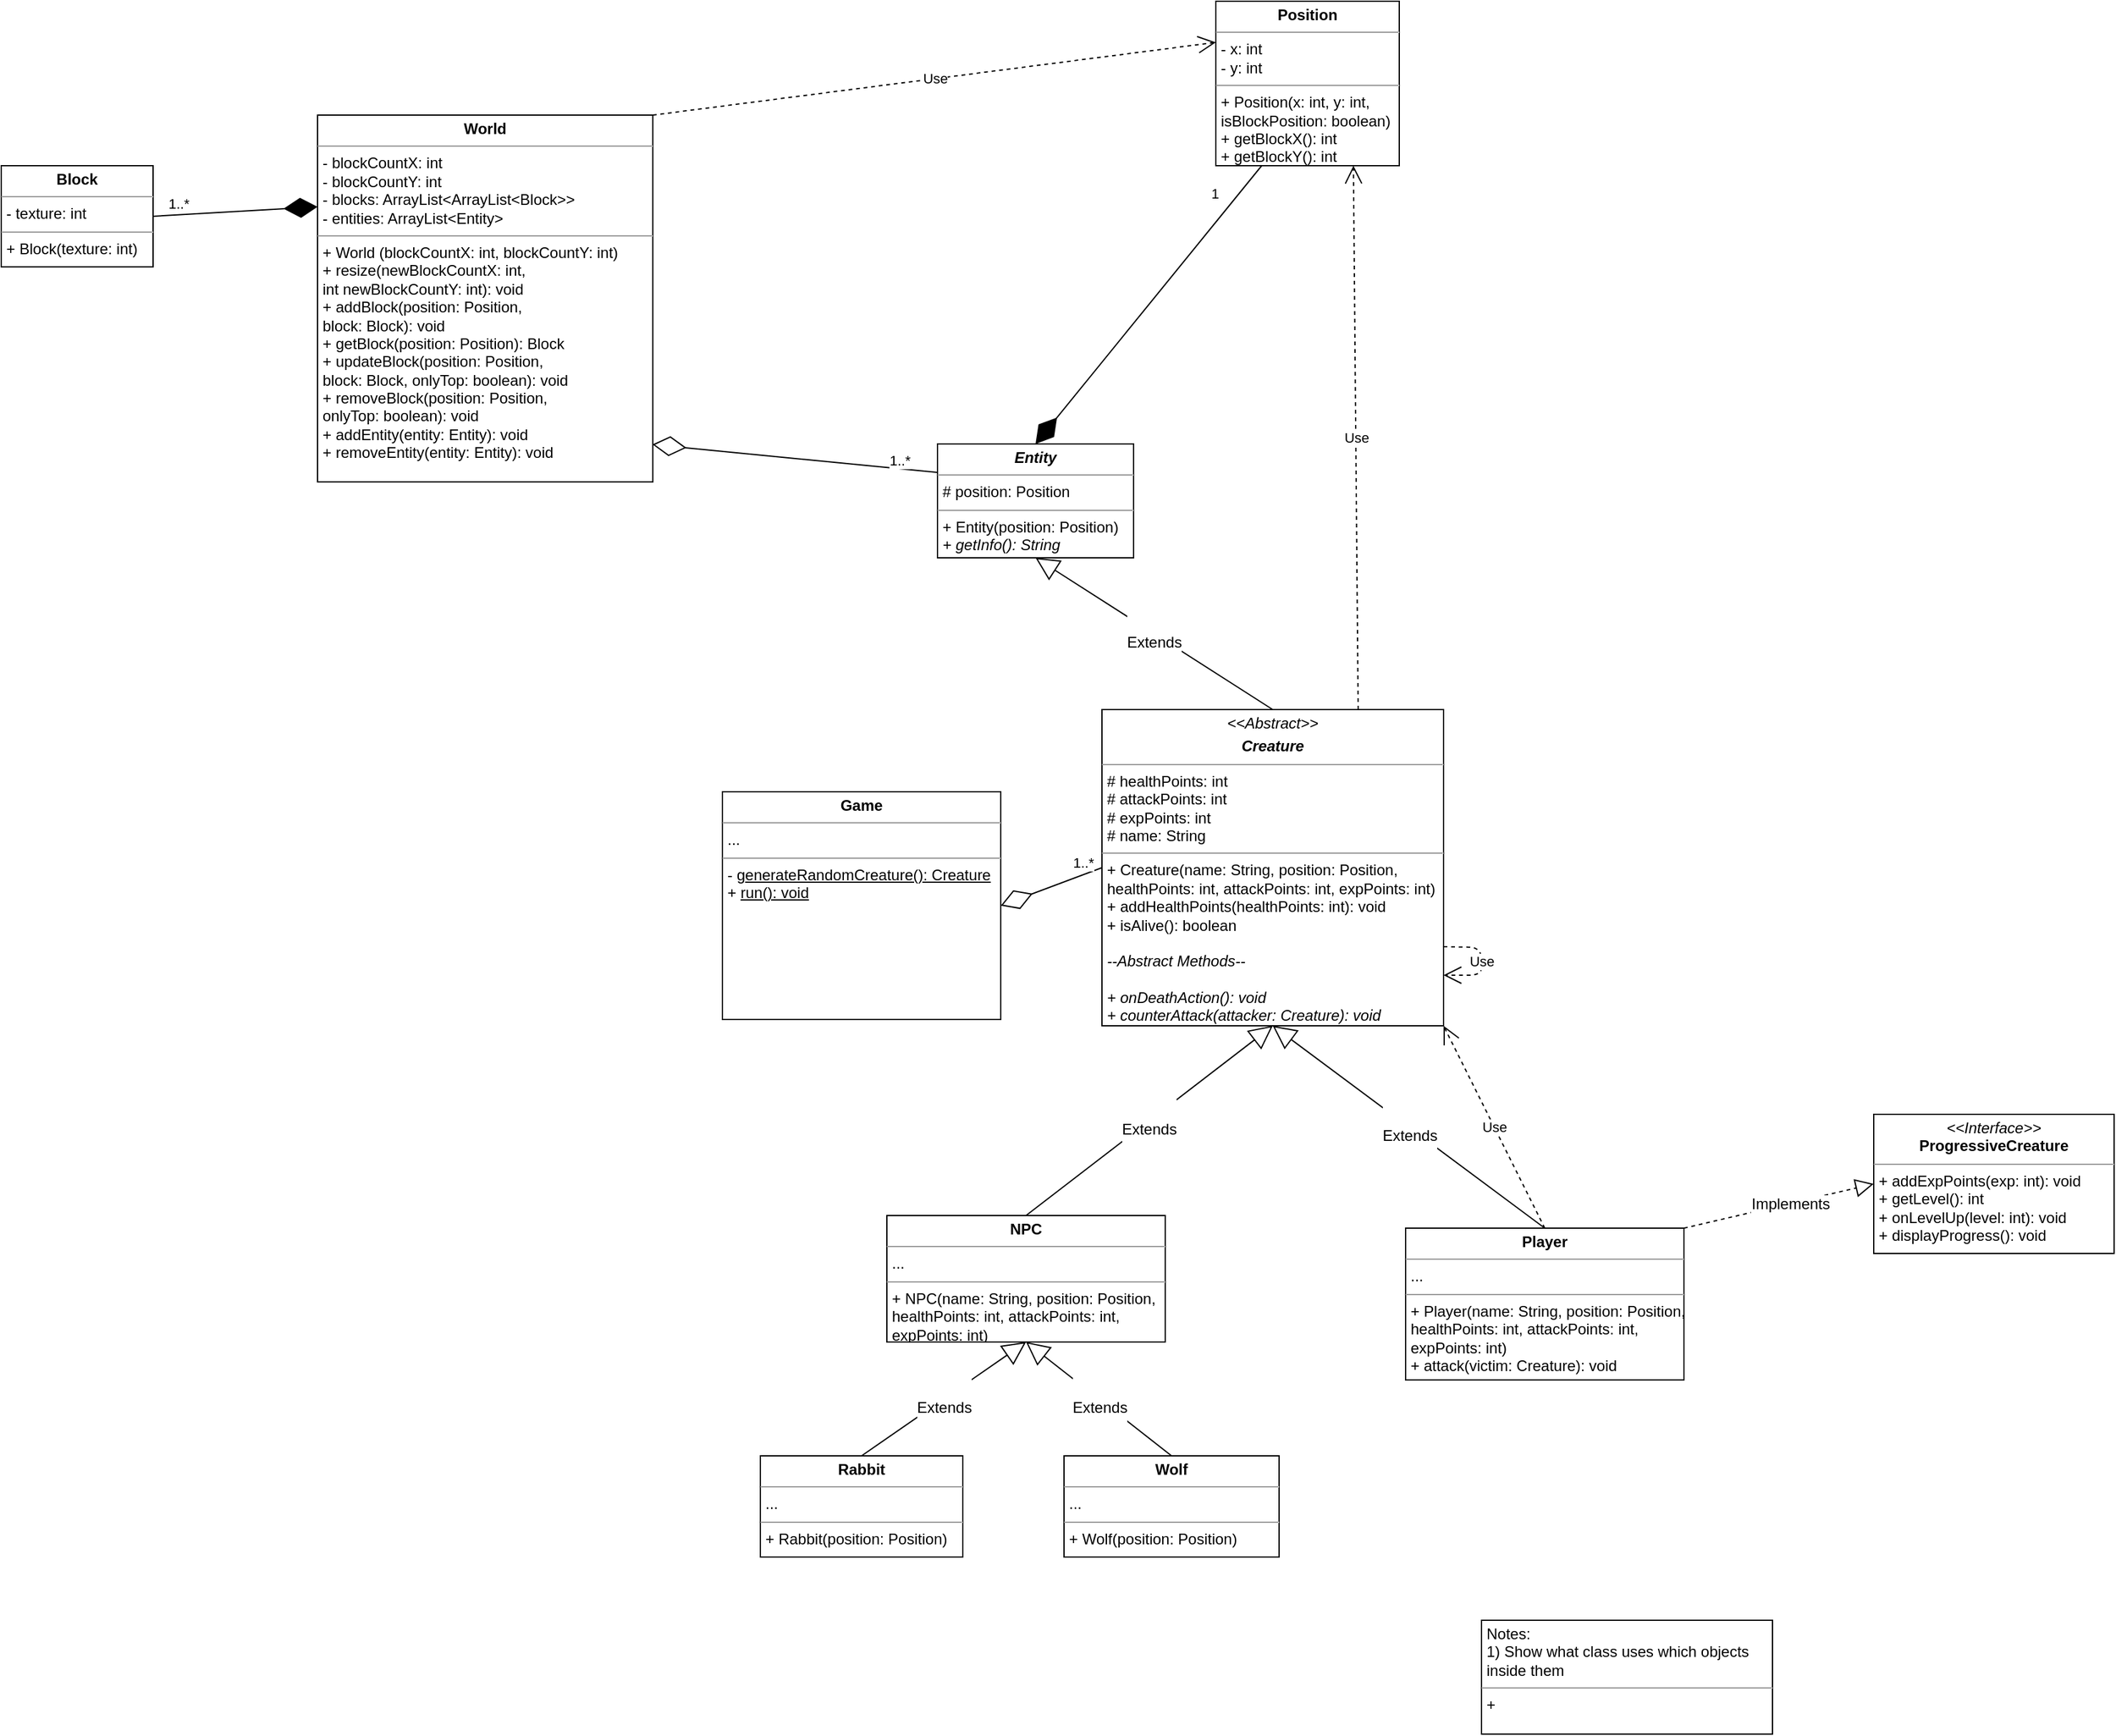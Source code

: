 <mxfile version="13.0.9" type="github">
  <diagram id="jUj3XkuyWMiYx8Db-KqB" name="Page-1">
    <mxGraphModel dx="2553" dy="4028" grid="1" gridSize="10" guides="1" tooltips="1" connect="1" arrows="1" fold="1" page="1" pageScale="1" pageWidth="850" pageHeight="1100" math="0" shadow="0">
      <root>
        <mxCell id="0" />
        <mxCell id="1" parent="0" />
        <mxCell id="C1xKzkM91UP0bxz_QSj5-5" value="&lt;p style=&quot;margin: 4px 0px 0px ; text-align: center&quot;&gt;&lt;i&gt;&amp;lt;&amp;lt;Interface&amp;gt;&amp;gt;&lt;/i&gt;&lt;br&gt;&lt;b&gt;ProgressiveCreature&lt;/b&gt;&lt;/p&gt;&lt;hr size=&quot;1&quot;&gt;&lt;p style=&quot;margin: 0px 0px 0px 4px&quot;&gt;+ addExpPoints(exp: int): void&lt;br&gt;+ getLevel(): int&lt;/p&gt;&lt;p style=&quot;margin: 0px 0px 0px 4px&quot;&gt;+ onLevelUp(level: int): void&lt;/p&gt;&lt;p style=&quot;margin: 0px 0px 0px 4px&quot;&gt;+ displayProgress(): void&lt;br&gt;&lt;/p&gt;" style="verticalAlign=top;align=left;overflow=fill;fontSize=12;fontFamily=Helvetica;html=1;" parent="1" vertex="1">
          <mxGeometry x="650" y="-1690" width="190" height="110" as="geometry" />
        </mxCell>
        <mxCell id="C1xKzkM91UP0bxz_QSj5-6" value="&lt;p style=&quot;margin: 0px ; margin-top: 4px ; text-align: center&quot;&gt;&lt;b&gt;&lt;i&gt;Entity&lt;/i&gt;&lt;/b&gt;&lt;/p&gt;&lt;hr size=&quot;1&quot;&gt;&lt;p style=&quot;margin: 0px ; margin-left: 4px&quot;&gt;# position: Position&lt;br&gt;&lt;/p&gt;&lt;hr size=&quot;1&quot;&gt;&lt;p style=&quot;margin: 0px ; margin-left: 4px&quot;&gt;+ Entity(position: Position)&lt;/p&gt;&lt;p style=&quot;margin: 0px ; margin-left: 4px&quot;&gt;&lt;i&gt;+ getInfo(): String&lt;/i&gt;&lt;/p&gt;" style="verticalAlign=top;align=left;overflow=fill;fontSize=12;fontFamily=Helvetica;html=1;" parent="1" vertex="1">
          <mxGeometry x="-90" y="-2220" width="155" height="90" as="geometry" />
        </mxCell>
        <mxCell id="C1xKzkM91UP0bxz_QSj5-7" value="&lt;p style=&quot;margin: 4px 0px 0px ; text-align: center&quot;&gt;&lt;i&gt;&amp;lt;&amp;lt;Abstract&amp;gt;&amp;gt;&lt;/i&gt;&lt;/p&gt;&lt;p style=&quot;margin: 4px 0px 0px ; text-align: center&quot;&gt;&lt;b&gt;&lt;i&gt;Creature&lt;/i&gt;&lt;/b&gt;&lt;/p&gt;&lt;hr size=&quot;1&quot;&gt;&lt;p style=&quot;margin: 0px 0px 0px 4px&quot;&gt;# healthPoints: int&lt;br&gt;# attackPoints: int&lt;br&gt;&lt;/p&gt;&lt;p style=&quot;margin: 0px 0px 0px 4px&quot;&gt;# expPoints: int&lt;br&gt;&lt;/p&gt;&lt;p style=&quot;margin: 0px 0px 0px 4px&quot;&gt;# name: String&lt;br&gt;&lt;/p&gt;&lt;hr size=&quot;1&quot;&gt;&lt;p style=&quot;margin: 0px 0px 0px 4px&quot;&gt;+ Creature(name: String, position: Position,&lt;/p&gt;&lt;p style=&quot;margin: 0px 0px 0px 4px&quot;&gt;healthPoints: int, attackPoints: int, expPoints: int)&lt;/p&gt;&lt;p style=&quot;margin: 0px 0px 0px 4px&quot;&gt;+ addHealthPoints(healthPoints: int): void&lt;/p&gt;&lt;p style=&quot;margin: 0px 0px 0px 4px&quot;&gt;+ isAlive(): boolean&lt;/p&gt;&lt;p style=&quot;margin: 0px 0px 0px 4px&quot;&gt;&lt;br&gt;&lt;/p&gt;&lt;p style=&quot;margin: 0px 0px 0px 4px&quot;&gt;&lt;i&gt;--Abstract Methods--&lt;/i&gt;&lt;/p&gt;&lt;p style=&quot;margin: 0px 0px 0px 4px&quot;&gt;&lt;i&gt;&lt;br&gt;&lt;/i&gt;&lt;/p&gt;&lt;p style=&quot;margin: 0px 0px 0px 4px&quot;&gt;&lt;i&gt;+ onDeathAction(): void&lt;/i&gt;&lt;/p&gt;&lt;p style=&quot;margin: 0px 0px 0px 4px&quot;&gt;&lt;i&gt;+ counterAttack(attacker: Creature): void&lt;/i&gt;&lt;/p&gt;" style="verticalAlign=top;align=left;overflow=fill;fontSize=12;fontFamily=Helvetica;html=1;" parent="1" vertex="1">
          <mxGeometry x="40" y="-2010" width="270" height="250" as="geometry" />
        </mxCell>
        <mxCell id="C1xKzkM91UP0bxz_QSj5-10" value="&lt;p style=&quot;margin: 0px ; margin-top: 4px ; text-align: center&quot;&gt;&lt;b&gt;Player&lt;/b&gt;&lt;/p&gt;&lt;hr size=&quot;1&quot;&gt;&lt;p style=&quot;margin: 0px ; margin-left: 4px&quot;&gt;...&lt;/p&gt;&lt;hr size=&quot;1&quot;&gt;&lt;p style=&quot;margin: 0px 0px 0px 4px&quot;&gt;+ Player(name: String, position: Position,&lt;/p&gt;&lt;p style=&quot;margin: 0px 0px 0px 4px&quot;&gt;healthPoints: int, attackPoints: int,&lt;/p&gt;&lt;p style=&quot;margin: 0px 0px 0px 4px&quot;&gt;expPoints: int)&lt;/p&gt;&lt;p style=&quot;margin: 0px ; margin-left: 4px&quot;&gt;+ attack(victim: Creature): void&lt;/p&gt;" style="verticalAlign=top;align=left;overflow=fill;fontSize=12;fontFamily=Helvetica;html=1;" parent="1" vertex="1">
          <mxGeometry x="280" y="-1600" width="220" height="120" as="geometry" />
        </mxCell>
        <mxCell id="C1xKzkM91UP0bxz_QSj5-12" value="&lt;p style=&quot;margin: 0px ; margin-top: 4px ; text-align: center&quot;&gt;&lt;b&gt;NPC&lt;/b&gt;&lt;/p&gt;&lt;hr size=&quot;1&quot;&gt;&lt;p style=&quot;margin: 0px ; margin-left: 4px&quot;&gt;...&lt;/p&gt;&lt;hr size=&quot;1&quot;&gt;&lt;p style=&quot;margin: 0px ; margin-left: 4px&quot;&gt;+ NPC(name: String, position: Position,&lt;/p&gt;&lt;p style=&quot;margin: 0px ; margin-left: 4px&quot;&gt;healthPoints: int, attackPoints: int,&lt;/p&gt;&lt;p style=&quot;margin: 0px ; margin-left: 4px&quot;&gt;expPoints: int)&lt;/p&gt;" style="verticalAlign=top;align=left;overflow=fill;fontSize=12;fontFamily=Helvetica;html=1;" parent="1" vertex="1">
          <mxGeometry x="-130" y="-1610" width="220" height="100" as="geometry" />
        </mxCell>
        <mxCell id="C1xKzkM91UP0bxz_QSj5-14" value="&lt;p style=&quot;margin: 0px ; margin-top: 4px ; text-align: center&quot;&gt;&lt;b&gt;Rabbit&lt;/b&gt;&lt;/p&gt;&lt;hr size=&quot;1&quot;&gt;&lt;p style=&quot;margin: 0px ; margin-left: 4px&quot;&gt;...&lt;/p&gt;&lt;hr size=&quot;1&quot;&gt;&lt;p style=&quot;margin: 0px ; margin-left: 4px&quot;&gt;+ Rabbit(position: Position)&lt;/p&gt;" style="verticalAlign=top;align=left;overflow=fill;fontSize=12;fontFamily=Helvetica;html=1;" parent="1" vertex="1">
          <mxGeometry x="-230" y="-1420" width="160" height="80" as="geometry" />
        </mxCell>
        <mxCell id="C1xKzkM91UP0bxz_QSj5-15" value="&lt;p style=&quot;margin: 0px ; margin-top: 4px ; text-align: center&quot;&gt;&lt;b&gt;Wolf&lt;/b&gt;&lt;/p&gt;&lt;hr size=&quot;1&quot;&gt;&lt;p style=&quot;margin: 0px ; margin-left: 4px&quot;&gt;...&lt;/p&gt;&lt;hr size=&quot;1&quot;&gt;&lt;p style=&quot;margin: 0px ; margin-left: 4px&quot;&gt;+ Wolf(position: Position)&lt;br&gt;&lt;/p&gt;" style="verticalAlign=top;align=left;overflow=fill;fontSize=12;fontFamily=Helvetica;html=1;" parent="1" vertex="1">
          <mxGeometry x="10" y="-1420" width="170" height="80" as="geometry" />
        </mxCell>
        <mxCell id="C1xKzkM91UP0bxz_QSj5-21" value="&lt;font style=&quot;font-size: 12px&quot;&gt;Extends&lt;/font&gt;" style="endArrow=block;endSize=16;endFill=0;html=1;fontSize=32;entryX=0.5;entryY=1;entryDx=0;entryDy=0;exitX=0.5;exitY=0;exitDx=0;exitDy=0;" parent="1" source="C1xKzkM91UP0bxz_QSj5-10" target="C1xKzkM91UP0bxz_QSj5-7" edge="1">
          <mxGeometry width="160" relative="1" as="geometry">
            <mxPoint x="10" y="-1680" as="sourcePoint" />
            <mxPoint x="170" y="-1680" as="targetPoint" />
          </mxGeometry>
        </mxCell>
        <mxCell id="C1xKzkM91UP0bxz_QSj5-22" value="&lt;font style=&quot;font-size: 12px&quot;&gt;Extends&lt;/font&gt;" style="endArrow=block;endSize=16;endFill=0;html=1;fontSize=32;entryX=0.5;entryY=1;entryDx=0;entryDy=0;exitX=0.5;exitY=0;exitDx=0;exitDy=0;" parent="1" source="C1xKzkM91UP0bxz_QSj5-7" target="C1xKzkM91UP0bxz_QSj5-6" edge="1">
          <mxGeometry width="160" relative="1" as="geometry">
            <mxPoint x="-170" y="-1970" as="sourcePoint" />
            <mxPoint x="-10" y="-1970" as="targetPoint" />
          </mxGeometry>
        </mxCell>
        <mxCell id="C1xKzkM91UP0bxz_QSj5-23" value="" style="endArrow=block;dashed=1;endFill=0;endSize=12;html=1;fontSize=32;entryX=0;entryY=0.5;entryDx=0;entryDy=0;exitX=1;exitY=0;exitDx=0;exitDy=0;" parent="1" source="C1xKzkM91UP0bxz_QSj5-10" target="C1xKzkM91UP0bxz_QSj5-5" edge="1">
          <mxGeometry width="160" relative="1" as="geometry">
            <mxPoint x="420" y="-1580" as="sourcePoint" />
            <mxPoint x="580" y="-1580" as="targetPoint" />
          </mxGeometry>
        </mxCell>
        <mxCell id="NymoBWF-nTONLzIgejjN-8" value="&lt;font style=&quot;font-size: 12px&quot;&gt;Implements&lt;/font&gt;" style="edgeLabel;html=1;align=center;verticalAlign=middle;resizable=0;points=[];" parent="C1xKzkM91UP0bxz_QSj5-23" vertex="1" connectable="0">
          <mxGeometry x="0.114" relative="1" as="geometry">
            <mxPoint as="offset" />
          </mxGeometry>
        </mxCell>
        <mxCell id="C1xKzkM91UP0bxz_QSj5-24" value="&lt;font style=&quot;font-size: 12px&quot;&gt;Extends&lt;/font&gt;" style="endArrow=block;endSize=16;endFill=0;html=1;fontSize=32;entryX=0.5;entryY=1;entryDx=0;entryDy=0;exitX=0.5;exitY=0;exitDx=0;exitDy=0;" parent="1" source="C1xKzkM91UP0bxz_QSj5-12" target="C1xKzkM91UP0bxz_QSj5-7" edge="1">
          <mxGeometry width="160" relative="1" as="geometry">
            <mxPoint x="295" y="-1630" as="sourcePoint" />
            <mxPoint x="170" y="-1740" as="targetPoint" />
          </mxGeometry>
        </mxCell>
        <mxCell id="C1xKzkM91UP0bxz_QSj5-25" value="&lt;font style=&quot;font-size: 12px&quot;&gt;Extends&lt;/font&gt;" style="endArrow=block;endSize=16;endFill=0;html=1;fontSize=32;entryX=0.5;entryY=1;entryDx=0;entryDy=0;exitX=0.5;exitY=0;exitDx=0;exitDy=0;" parent="1" source="C1xKzkM91UP0bxz_QSj5-14" target="C1xKzkM91UP0bxz_QSj5-12" edge="1">
          <mxGeometry width="160" relative="1" as="geometry">
            <mxPoint x="-20" y="-1450" as="sourcePoint" />
            <mxPoint x="185" y="-1590" as="targetPoint" />
          </mxGeometry>
        </mxCell>
        <mxCell id="C1xKzkM91UP0bxz_QSj5-26" value="&lt;font style=&quot;font-size: 12px&quot;&gt;Extends&lt;/font&gt;" style="endArrow=block;endSize=16;endFill=0;html=1;fontSize=32;exitX=0.5;exitY=0;exitDx=0;exitDy=0;entryX=0.5;entryY=1;entryDx=0;entryDy=0;" parent="1" source="C1xKzkM91UP0bxz_QSj5-15" target="C1xKzkM91UP0bxz_QSj5-12" edge="1">
          <mxGeometry width="160" relative="1" as="geometry">
            <mxPoint x="-240" y="-1530" as="sourcePoint" />
            <mxPoint x="20" y="-1490" as="targetPoint" />
          </mxGeometry>
        </mxCell>
        <mxCell id="C1xKzkM91UP0bxz_QSj5-27" value="&lt;p style=&quot;margin: 0px ; margin-top: 4px ; text-align: center&quot;&gt;&lt;b&gt;Game&lt;/b&gt;&lt;/p&gt;&lt;hr size=&quot;1&quot;&gt;&lt;p style=&quot;margin: 0px ; margin-left: 4px&quot;&gt;...&lt;/p&gt;&lt;hr size=&quot;1&quot;&gt;&lt;p style=&quot;margin: 0px ; margin-left: 4px&quot;&gt;- &lt;u&gt;generateRandomCreature(): Creature&lt;/u&gt;&lt;/p&gt;&lt;p style=&quot;margin: 0px ; margin-left: 4px&quot;&gt;+ &lt;u&gt;run(): void&lt;/u&gt;&lt;/p&gt;" style="verticalAlign=top;align=left;overflow=fill;fontSize=12;fontFamily=Helvetica;html=1;" parent="1" vertex="1">
          <mxGeometry x="-260" y="-1945" width="220" height="180" as="geometry" />
        </mxCell>
        <mxCell id="C1xKzkM91UP0bxz_QSj5-32" value="&lt;p style=&quot;margin: 0px ; margin-top: 4px ; text-align: center&quot;&gt;&lt;/p&gt;&lt;p style=&quot;margin: 0px ; margin-left: 4px&quot;&gt;Notes:&lt;/p&gt;&lt;p style=&quot;margin: 0px ; margin-left: 4px&quot;&gt;1) Show what class uses which objects&lt;/p&gt;&lt;p style=&quot;margin: 0px ; margin-left: 4px&quot;&gt;inside them&lt;/p&gt;&lt;hr size=&quot;1&quot;&gt;&lt;p style=&quot;margin: 0px ; margin-left: 4px&quot;&gt;+&amp;nbsp;&lt;/p&gt;" style="verticalAlign=top;align=left;overflow=fill;fontSize=12;fontFamily=Helvetica;html=1;" parent="1" vertex="1">
          <mxGeometry x="340" y="-1290" width="230" height="90" as="geometry" />
        </mxCell>
        <mxCell id="NymoBWF-nTONLzIgejjN-2" value="&lt;p style=&quot;margin: 0px ; margin-top: 4px ; text-align: center&quot;&gt;&lt;b&gt;World&lt;/b&gt;&lt;/p&gt;&lt;hr size=&quot;1&quot;&gt;&lt;p style=&quot;margin: 0px ; margin-left: 4px&quot;&gt;- blockCountX: int&lt;/p&gt;&lt;p style=&quot;margin: 0px ; margin-left: 4px&quot;&gt;- blockCountY: int&lt;/p&gt;&lt;p style=&quot;margin: 0px ; margin-left: 4px&quot;&gt;- blocks: ArrayList&amp;lt;ArrayList&amp;lt;Block&amp;gt;&amp;gt;&lt;/p&gt;&lt;p style=&quot;margin: 0px ; margin-left: 4px&quot;&gt;- entities: ArrayList&amp;lt;Entity&amp;gt;&lt;/p&gt;&lt;hr size=&quot;1&quot;&gt;&lt;p style=&quot;margin: 0px ; margin-left: 4px&quot;&gt;+ World (blockCountX: int, blockCountY: int)&lt;/p&gt;&lt;p style=&quot;margin: 0px ; margin-left: 4px&quot;&gt;+ resize(newBlockCountX: int,&lt;/p&gt;&lt;p style=&quot;margin: 0px ; margin-left: 4px&quot;&gt;int newBlockCountY: int): void&lt;/p&gt;&lt;p style=&quot;margin: 0px ; margin-left: 4px&quot;&gt;+ addBlock(position: Position,&amp;nbsp;&lt;/p&gt;&lt;p style=&quot;margin: 0px ; margin-left: 4px&quot;&gt;&lt;span&gt;block: Block): void&lt;/span&gt;&lt;/p&gt;&lt;p style=&quot;margin: 0px ; margin-left: 4px&quot;&gt;&lt;span&gt;+ getBlock(position: Position): Block&lt;/span&gt;&lt;/p&gt;&lt;p style=&quot;margin: 0px ; margin-left: 4px&quot;&gt;&lt;span&gt;+ updateBlock(position: Position,&lt;/span&gt;&lt;/p&gt;&lt;p style=&quot;margin: 0px ; margin-left: 4px&quot;&gt;&lt;span&gt;block: Block, onlyTop: boolean): void&lt;/span&gt;&lt;/p&gt;&lt;p style=&quot;margin: 0px ; margin-left: 4px&quot;&gt;&lt;span&gt;+ removeBlock(position: Position,&lt;/span&gt;&lt;/p&gt;&lt;p style=&quot;margin: 0px ; margin-left: 4px&quot;&gt;onlyTop: boolean): void&lt;/p&gt;&lt;p style=&quot;margin: 0px ; margin-left: 4px&quot;&gt;+ addEntity(entity: Entity): void&lt;/p&gt;&lt;p style=&quot;margin: 0px ; margin-left: 4px&quot;&gt;+ removeEntity(entity: Entity): void&lt;/p&gt;" style="verticalAlign=top;align=left;overflow=fill;fontSize=12;fontFamily=Helvetica;html=1;" parent="1" vertex="1">
          <mxGeometry x="-580" y="-2480" width="265" height="290" as="geometry" />
        </mxCell>
        <mxCell id="NymoBWF-nTONLzIgejjN-3" value="&lt;p style=&quot;margin: 0px ; margin-top: 4px ; text-align: center&quot;&gt;&lt;b&gt;Block&lt;/b&gt;&lt;/p&gt;&lt;hr size=&quot;1&quot;&gt;&lt;p style=&quot;margin: 0px ; margin-left: 4px&quot;&gt;- texture: int&lt;/p&gt;&lt;hr size=&quot;1&quot;&gt;&lt;p style=&quot;margin: 0px ; margin-left: 4px&quot;&gt;+ Block(texture: int)&lt;/p&gt;" style="verticalAlign=top;align=left;overflow=fill;fontSize=12;fontFamily=Helvetica;html=1;" parent="1" vertex="1">
          <mxGeometry x="-830" y="-2440" width="120" height="80" as="geometry" />
        </mxCell>
        <mxCell id="32kt1ptJz1jKtRJD1w_c-1" value="&lt;p style=&quot;margin: 0px ; margin-top: 4px ; text-align: center&quot;&gt;&lt;b&gt;Position&lt;/b&gt;&lt;/p&gt;&lt;hr size=&quot;1&quot;&gt;&lt;p style=&quot;margin: 0px ; margin-left: 4px&quot;&gt;- x: int&lt;/p&gt;&lt;p style=&quot;margin: 0px ; margin-left: 4px&quot;&gt;- y: int&lt;/p&gt;&lt;hr size=&quot;1&quot;&gt;&lt;p style=&quot;margin: 0px ; margin-left: 4px&quot;&gt;+ Position(x: int, y: int,&amp;nbsp;&lt;/p&gt;&lt;p style=&quot;margin: 0px ; margin-left: 4px&quot;&gt;isBlockPosition&lt;span&gt;:&amp;nbsp;&lt;/span&gt;&lt;span&gt;boolean)&lt;/span&gt;&lt;/p&gt;&lt;p style=&quot;margin: 0px ; margin-left: 4px&quot;&gt;+ getBlockX(): int&lt;/p&gt;&lt;p style=&quot;margin: 0px ; margin-left: 4px&quot;&gt;+ getBlockY(): int&lt;/p&gt;" style="verticalAlign=top;align=left;overflow=fill;fontSize=12;fontFamily=Helvetica;html=1;" vertex="1" parent="1">
          <mxGeometry x="130" y="-2570" width="145" height="130" as="geometry" />
        </mxCell>
        <mxCell id="32kt1ptJz1jKtRJD1w_c-4" style="edgeStyle=orthogonalEdgeStyle;rounded=0;orthogonalLoop=1;jettySize=auto;html=1;exitX=0.5;exitY=1;exitDx=0;exitDy=0;" edge="1" parent="1" source="32kt1ptJz1jKtRJD1w_c-1" target="32kt1ptJz1jKtRJD1w_c-1">
          <mxGeometry relative="1" as="geometry" />
        </mxCell>
        <mxCell id="32kt1ptJz1jKtRJD1w_c-8" value="" style="endArrow=diamondThin;endFill=0;endSize=24;html=1;entryX=1;entryY=0.5;entryDx=0;entryDy=0;exitX=0;exitY=0.5;exitDx=0;exitDy=0;" edge="1" parent="1" source="C1xKzkM91UP0bxz_QSj5-7" target="C1xKzkM91UP0bxz_QSj5-27">
          <mxGeometry width="160" relative="1" as="geometry">
            <mxPoint x="-190" y="-1840" as="sourcePoint" />
            <mxPoint x="-30" y="-1840" as="targetPoint" />
          </mxGeometry>
        </mxCell>
        <mxCell id="32kt1ptJz1jKtRJD1w_c-9" value="1..*" style="edgeLabel;html=1;align=center;verticalAlign=middle;resizable=0;points=[];" vertex="1" connectable="0" parent="32kt1ptJz1jKtRJD1w_c-8">
          <mxGeometry x="-0.796" y="1" relative="1" as="geometry">
            <mxPoint x="-7.6" y="-8.43" as="offset" />
          </mxGeometry>
        </mxCell>
        <mxCell id="32kt1ptJz1jKtRJD1w_c-12" value="" style="endArrow=diamondThin;endFill=1;endSize=24;html=1;entryX=0.5;entryY=0;entryDx=0;entryDy=0;exitX=0.25;exitY=1;exitDx=0;exitDy=0;" edge="1" parent="1" source="32kt1ptJz1jKtRJD1w_c-1" target="C1xKzkM91UP0bxz_QSj5-6">
          <mxGeometry width="160" relative="1" as="geometry">
            <mxPoint x="180" y="-2210" as="sourcePoint" />
            <mxPoint x="340" y="-2210" as="targetPoint" />
          </mxGeometry>
        </mxCell>
        <mxCell id="32kt1ptJz1jKtRJD1w_c-13" value="1" style="edgeLabel;html=1;align=center;verticalAlign=middle;resizable=0;points=[];" vertex="1" connectable="0" parent="32kt1ptJz1jKtRJD1w_c-12">
          <mxGeometry x="-0.798" y="-1" relative="1" as="geometry">
            <mxPoint x="-19.2" as="offset" />
          </mxGeometry>
        </mxCell>
        <mxCell id="32kt1ptJz1jKtRJD1w_c-14" value="Use" style="endArrow=open;endSize=12;dashed=1;html=1;exitX=0.75;exitY=0;exitDx=0;exitDy=0;entryX=0.75;entryY=1;entryDx=0;entryDy=0;" edge="1" parent="1" source="C1xKzkM91UP0bxz_QSj5-7" target="32kt1ptJz1jKtRJD1w_c-1">
          <mxGeometry width="160" relative="1" as="geometry">
            <mxPoint x="-90" y="-2120" as="sourcePoint" />
            <mxPoint x="70" y="-2120" as="targetPoint" />
          </mxGeometry>
        </mxCell>
        <mxCell id="32kt1ptJz1jKtRJD1w_c-15" value="Use" style="endArrow=open;endSize=12;dashed=1;html=1;exitX=1;exitY=0.75;exitDx=0;exitDy=0;entryX=1;entryY=0.84;entryDx=0;entryDy=0;entryPerimeter=0;" edge="1" parent="1" source="C1xKzkM91UP0bxz_QSj5-7" target="C1xKzkM91UP0bxz_QSj5-7">
          <mxGeometry width="160" relative="1" as="geometry">
            <mxPoint x="463.75" y="-1800" as="sourcePoint" />
            <mxPoint x="370" y="-1780" as="targetPoint" />
            <Array as="points">
              <mxPoint x="340" y="-1822" />
              <mxPoint x="340" y="-1800" />
            </Array>
          </mxGeometry>
        </mxCell>
        <mxCell id="32kt1ptJz1jKtRJD1w_c-17" value="Use" style="endArrow=open;endSize=12;dashed=1;html=1;exitX=0.5;exitY=0;exitDx=0;exitDy=0;entryX=1;entryY=1;entryDx=0;entryDy=0;" edge="1" parent="1" source="C1xKzkM91UP0bxz_QSj5-10" target="C1xKzkM91UP0bxz_QSj5-7">
          <mxGeometry width="160" relative="1" as="geometry">
            <mxPoint x="500" y="-1480" as="sourcePoint" />
            <mxPoint x="451.25" y="-1770" as="targetPoint" />
          </mxGeometry>
        </mxCell>
        <mxCell id="32kt1ptJz1jKtRJD1w_c-19" value="Use" style="endArrow=open;endSize=12;dashed=1;html=1;entryX=0;entryY=0.25;entryDx=0;entryDy=0;exitX=1;exitY=0;exitDx=0;exitDy=0;" edge="1" parent="1" source="NymoBWF-nTONLzIgejjN-2" target="32kt1ptJz1jKtRJD1w_c-1">
          <mxGeometry width="160" relative="1" as="geometry">
            <mxPoint x="-120" y="-2300" as="sourcePoint" />
            <mxPoint x="-120.0" y="-2420" as="targetPoint" />
          </mxGeometry>
        </mxCell>
        <mxCell id="32kt1ptJz1jKtRJD1w_c-24" value="" style="endArrow=diamondThin;endFill=0;endSize=24;html=1;entryX=0.999;entryY=0.898;entryDx=0;entryDy=0;exitX=0;exitY=0.25;exitDx=0;exitDy=0;entryPerimeter=0;" edge="1" parent="1" source="C1xKzkM91UP0bxz_QSj5-6" target="NymoBWF-nTONLzIgejjN-2">
          <mxGeometry width="160" relative="1" as="geometry">
            <mxPoint x="-180" y="-2260" as="sourcePoint" />
            <mxPoint x="-260" y="-2230" as="targetPoint" />
          </mxGeometry>
        </mxCell>
        <mxCell id="32kt1ptJz1jKtRJD1w_c-25" value="1..*" style="edgeLabel;html=1;align=center;verticalAlign=middle;resizable=0;points=[];" vertex="1" connectable="0" parent="32kt1ptJz1jKtRJD1w_c-24">
          <mxGeometry x="-0.796" y="1" relative="1" as="geometry">
            <mxPoint x="-7.6" y="-8.43" as="offset" />
          </mxGeometry>
        </mxCell>
        <mxCell id="32kt1ptJz1jKtRJD1w_c-26" value="" style="endArrow=diamondThin;endFill=1;endSize=24;html=1;exitX=1;exitY=0.5;exitDx=0;exitDy=0;entryX=0;entryY=0.25;entryDx=0;entryDy=0;" edge="1" parent="1" source="NymoBWF-nTONLzIgejjN-3" target="NymoBWF-nTONLzIgejjN-2">
          <mxGeometry width="160" relative="1" as="geometry">
            <mxPoint x="176.25" y="-2430" as="sourcePoint" />
            <mxPoint x="-690" y="-2200" as="targetPoint" />
          </mxGeometry>
        </mxCell>
        <mxCell id="32kt1ptJz1jKtRJD1w_c-27" value="1..*" style="edgeLabel;html=1;align=center;verticalAlign=middle;resizable=0;points=[];" vertex="1" connectable="0" parent="32kt1ptJz1jKtRJD1w_c-26">
          <mxGeometry x="-0.798" y="-1" relative="1" as="geometry">
            <mxPoint x="7.02" y="-10.25" as="offset" />
          </mxGeometry>
        </mxCell>
      </root>
    </mxGraphModel>
  </diagram>
</mxfile>
